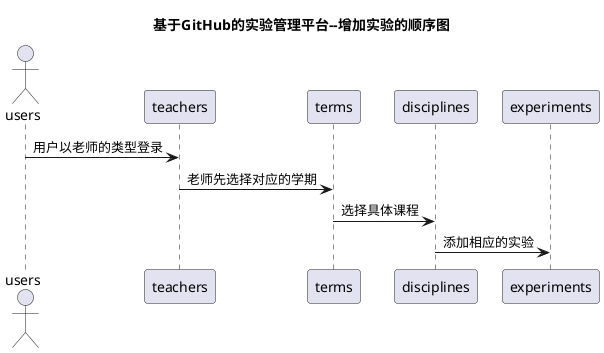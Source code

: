 @startuml
title 基于GitHub的实验管理平台--增加实验的顺序图
actor users
users->teachers:用户以老师的类型登录
teachers->terms:老师先选择对应的学期
terms->disciplines:选择具体课程
disciplines->experiments:添加相应的实验
@enduml